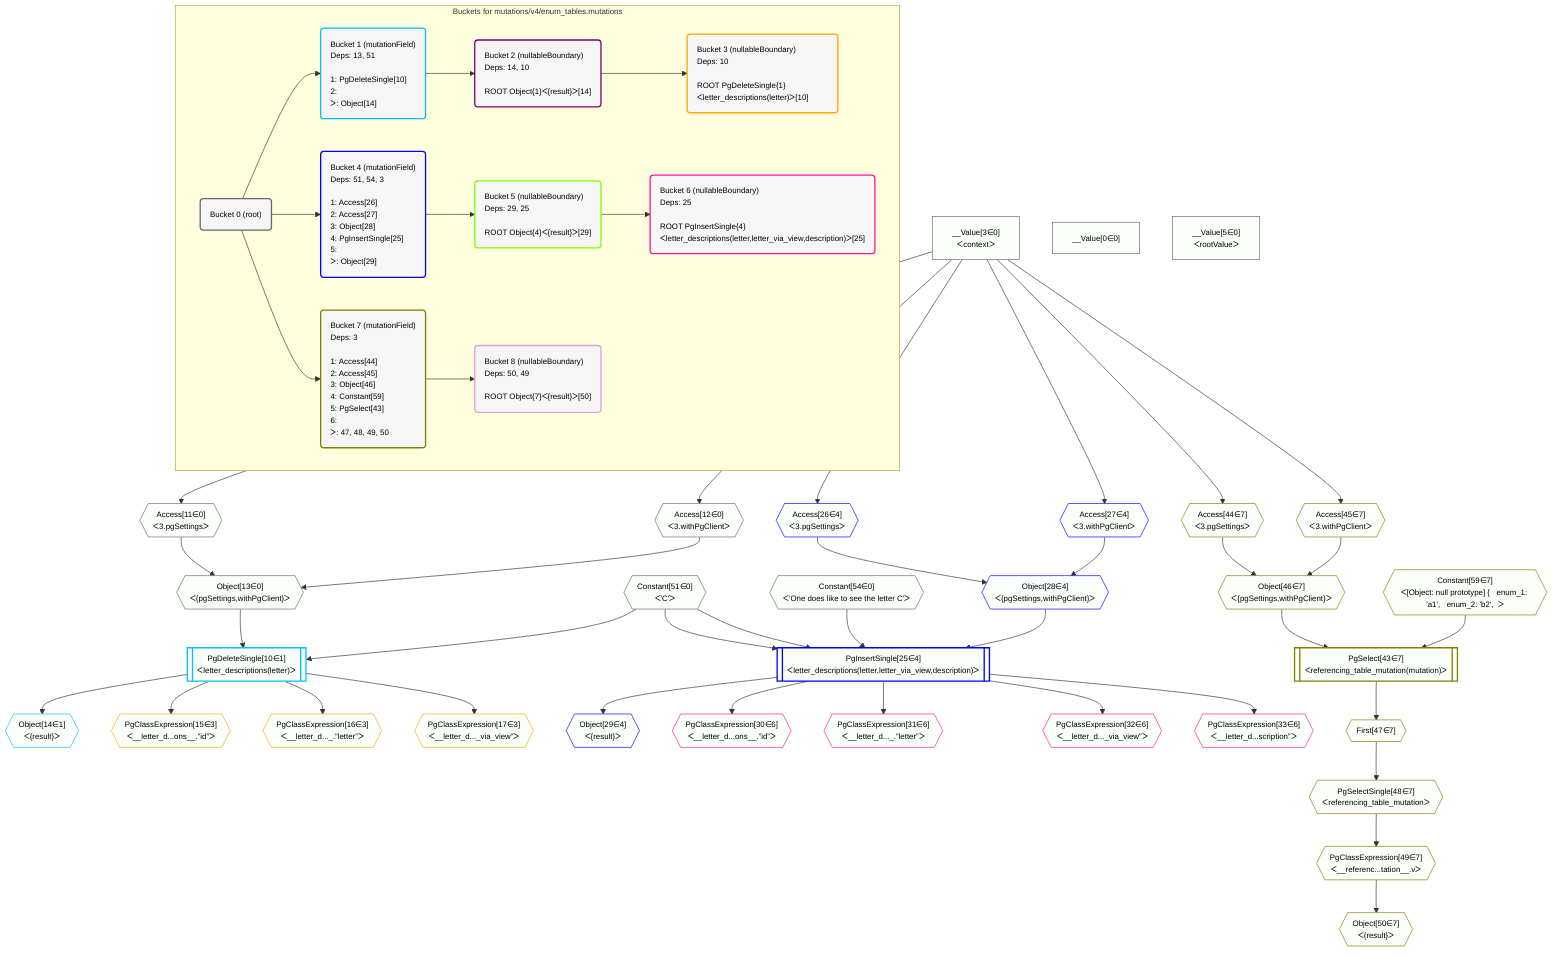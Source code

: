 %%{init: {'themeVariables': { 'fontSize': '12px'}}}%%
graph TD
    classDef path fill:#eee,stroke:#000,color:#000
    classDef plan fill:#fff,stroke-width:1px,color:#000
    classDef itemplan fill:#fff,stroke-width:2px,color:#000
    classDef unbatchedplan fill:#dff,stroke-width:1px,color:#000
    classDef sideeffectplan fill:#fcc,stroke-width:2px,color:#000
    classDef bucket fill:#f6f6f6,color:#000,stroke-width:2px,text-align:left


    %% plan dependencies
    Object13{{"Object[13∈0]<br />ᐸ{pgSettings,withPgClient}ᐳ"}}:::plan
    Access11{{"Access[11∈0]<br />ᐸ3.pgSettingsᐳ"}}:::plan
    Access12{{"Access[12∈0]<br />ᐸ3.withPgClientᐳ"}}:::plan
    Access11 & Access12 --> Object13
    __Value3["__Value[3∈0]<br />ᐸcontextᐳ"]:::plan
    __Value3 --> Access11
    __Value3 --> Access12
    __Value0["__Value[0∈0]"]:::plan
    __Value5["__Value[5∈0]<br />ᐸrootValueᐳ"]:::plan
    Constant51{{"Constant[51∈0]<br />ᐸ'C'ᐳ"}}:::plan
    Constant54{{"Constant[54∈0]<br />ᐸ'One does like to see the letter C'ᐳ"}}:::plan
    PgDeleteSingle10[["PgDeleteSingle[10∈1]<br />ᐸletter_descriptions(letter)ᐳ"]]:::sideeffectplan
    Object13 & Constant51 --> PgDeleteSingle10
    Object14{{"Object[14∈1]<br />ᐸ{result}ᐳ"}}:::plan
    PgDeleteSingle10 --> Object14
    PgClassExpression15{{"PgClassExpression[15∈3]<br />ᐸ__letter_d...ons__.”id”ᐳ"}}:::plan
    PgDeleteSingle10 --> PgClassExpression15
    PgClassExpression16{{"PgClassExpression[16∈3]<br />ᐸ__letter_d..._.”letter”ᐳ"}}:::plan
    PgDeleteSingle10 --> PgClassExpression16
    PgClassExpression17{{"PgClassExpression[17∈3]<br />ᐸ__letter_d..._via_view”ᐳ"}}:::plan
    PgDeleteSingle10 --> PgClassExpression17
    PgInsertSingle25[["PgInsertSingle[25∈4]<br />ᐸletter_descriptions(letter,letter_via_view,description)ᐳ"]]:::sideeffectplan
    Object28{{"Object[28∈4]<br />ᐸ{pgSettings,withPgClient}ᐳ"}}:::plan
    Object28 & Constant51 & Constant51 & Constant54 --> PgInsertSingle25
    Access26{{"Access[26∈4]<br />ᐸ3.pgSettingsᐳ"}}:::plan
    Access27{{"Access[27∈4]<br />ᐸ3.withPgClientᐳ"}}:::plan
    Access26 & Access27 --> Object28
    __Value3 --> Access26
    __Value3 --> Access27
    Object29{{"Object[29∈4]<br />ᐸ{result}ᐳ"}}:::plan
    PgInsertSingle25 --> Object29
    PgClassExpression30{{"PgClassExpression[30∈6]<br />ᐸ__letter_d...ons__.”id”ᐳ"}}:::plan
    PgInsertSingle25 --> PgClassExpression30
    PgClassExpression31{{"PgClassExpression[31∈6]<br />ᐸ__letter_d..._.”letter”ᐳ"}}:::plan
    PgInsertSingle25 --> PgClassExpression31
    PgClassExpression32{{"PgClassExpression[32∈6]<br />ᐸ__letter_d..._via_view”ᐳ"}}:::plan
    PgInsertSingle25 --> PgClassExpression32
    PgClassExpression33{{"PgClassExpression[33∈6]<br />ᐸ__letter_d...scription”ᐳ"}}:::plan
    PgInsertSingle25 --> PgClassExpression33
    PgSelect43[["PgSelect[43∈7]<br />ᐸreferencing_table_mutation(mutation)ᐳ"]]:::sideeffectplan
    Object46{{"Object[46∈7]<br />ᐸ{pgSettings,withPgClient}ᐳ"}}:::plan
    Constant59{{"Constant[59∈7]<br />ᐸ[Object: null prototype] {   enum_1: 'a1',   enum_2: 'b2',  ᐳ"}}:::plan
    Object46 & Constant59 --> PgSelect43
    Access44{{"Access[44∈7]<br />ᐸ3.pgSettingsᐳ"}}:::plan
    Access45{{"Access[45∈7]<br />ᐸ3.withPgClientᐳ"}}:::plan
    Access44 & Access45 --> Object46
    __Value3 --> Access44
    __Value3 --> Access45
    First47{{"First[47∈7]"}}:::plan
    PgSelect43 --> First47
    PgSelectSingle48{{"PgSelectSingle[48∈7]<br />ᐸreferencing_table_mutationᐳ"}}:::plan
    First47 --> PgSelectSingle48
    PgClassExpression49{{"PgClassExpression[49∈7]<br />ᐸ__referenc...tation__.vᐳ"}}:::plan
    PgSelectSingle48 --> PgClassExpression49
    Object50{{"Object[50∈7]<br />ᐸ{result}ᐳ"}}:::plan
    PgClassExpression49 --> Object50

    %% define steps

    subgraph "Buckets for mutations/v4/enum_tables.mutations"
    Bucket0("Bucket 0 (root)"):::bucket
    classDef bucket0 stroke:#696969
    class Bucket0,__Value0,__Value3,__Value5,Access11,Access12,Object13,Constant51,Constant54 bucket0
    Bucket1("Bucket 1 (mutationField)<br />Deps: 13, 51<br /><br />1: PgDeleteSingle[10]<br />2: <br />ᐳ: Object[14]"):::bucket
    classDef bucket1 stroke:#00bfff
    class Bucket1,PgDeleteSingle10,Object14 bucket1
    Bucket2("Bucket 2 (nullableBoundary)<br />Deps: 14, 10<br /><br />ROOT Object{1}ᐸ{result}ᐳ[14]"):::bucket
    classDef bucket2 stroke:#7f007f
    class Bucket2 bucket2
    Bucket3("Bucket 3 (nullableBoundary)<br />Deps: 10<br /><br />ROOT PgDeleteSingle{1}ᐸletter_descriptions(letter)ᐳ[10]"):::bucket
    classDef bucket3 stroke:#ffa500
    class Bucket3,PgClassExpression15,PgClassExpression16,PgClassExpression17 bucket3
    Bucket4("Bucket 4 (mutationField)<br />Deps: 51, 54, 3<br /><br />1: Access[26]<br />2: Access[27]<br />3: Object[28]<br />4: PgInsertSingle[25]<br />5: <br />ᐳ: Object[29]"):::bucket
    classDef bucket4 stroke:#0000ff
    class Bucket4,PgInsertSingle25,Access26,Access27,Object28,Object29 bucket4
    Bucket5("Bucket 5 (nullableBoundary)<br />Deps: 29, 25<br /><br />ROOT Object{4}ᐸ{result}ᐳ[29]"):::bucket
    classDef bucket5 stroke:#7fff00
    class Bucket5 bucket5
    Bucket6("Bucket 6 (nullableBoundary)<br />Deps: 25<br /><br />ROOT PgInsertSingle{4}ᐸletter_descriptions(letter,letter_via_view,description)ᐳ[25]"):::bucket
    classDef bucket6 stroke:#ff1493
    class Bucket6,PgClassExpression30,PgClassExpression31,PgClassExpression32,PgClassExpression33 bucket6
    Bucket7("Bucket 7 (mutationField)<br />Deps: 3<br /><br />1: Access[44]<br />2: Access[45]<br />3: Object[46]<br />4: Constant[59]<br />5: PgSelect[43]<br />6: <br />ᐳ: 47, 48, 49, 50"):::bucket
    classDef bucket7 stroke:#808000
    class Bucket7,PgSelect43,Access44,Access45,Object46,First47,PgSelectSingle48,PgClassExpression49,Object50,Constant59 bucket7
    Bucket8("Bucket 8 (nullableBoundary)<br />Deps: 50, 49<br /><br />ROOT Object{7}ᐸ{result}ᐳ[50]"):::bucket
    classDef bucket8 stroke:#dda0dd
    class Bucket8 bucket8
    Bucket0 --> Bucket1 & Bucket4 & Bucket7
    Bucket1 --> Bucket2
    Bucket2 --> Bucket3
    Bucket4 --> Bucket5
    Bucket5 --> Bucket6
    Bucket7 --> Bucket8
    classDef unary fill:#fafffa,borderWidth:8px
    class Object13,Access11,Access12,__Value0,__Value3,__Value5,Constant51,Constant54,PgDeleteSingle10,Object14,PgClassExpression15,PgClassExpression16,PgClassExpression17,PgInsertSingle25,Object28,Access26,Access27,Object29,PgClassExpression30,PgClassExpression31,PgClassExpression32,PgClassExpression33,PgSelect43,Object46,Access44,Access45,First47,PgSelectSingle48,PgClassExpression49,Object50,Constant59 unary
    end